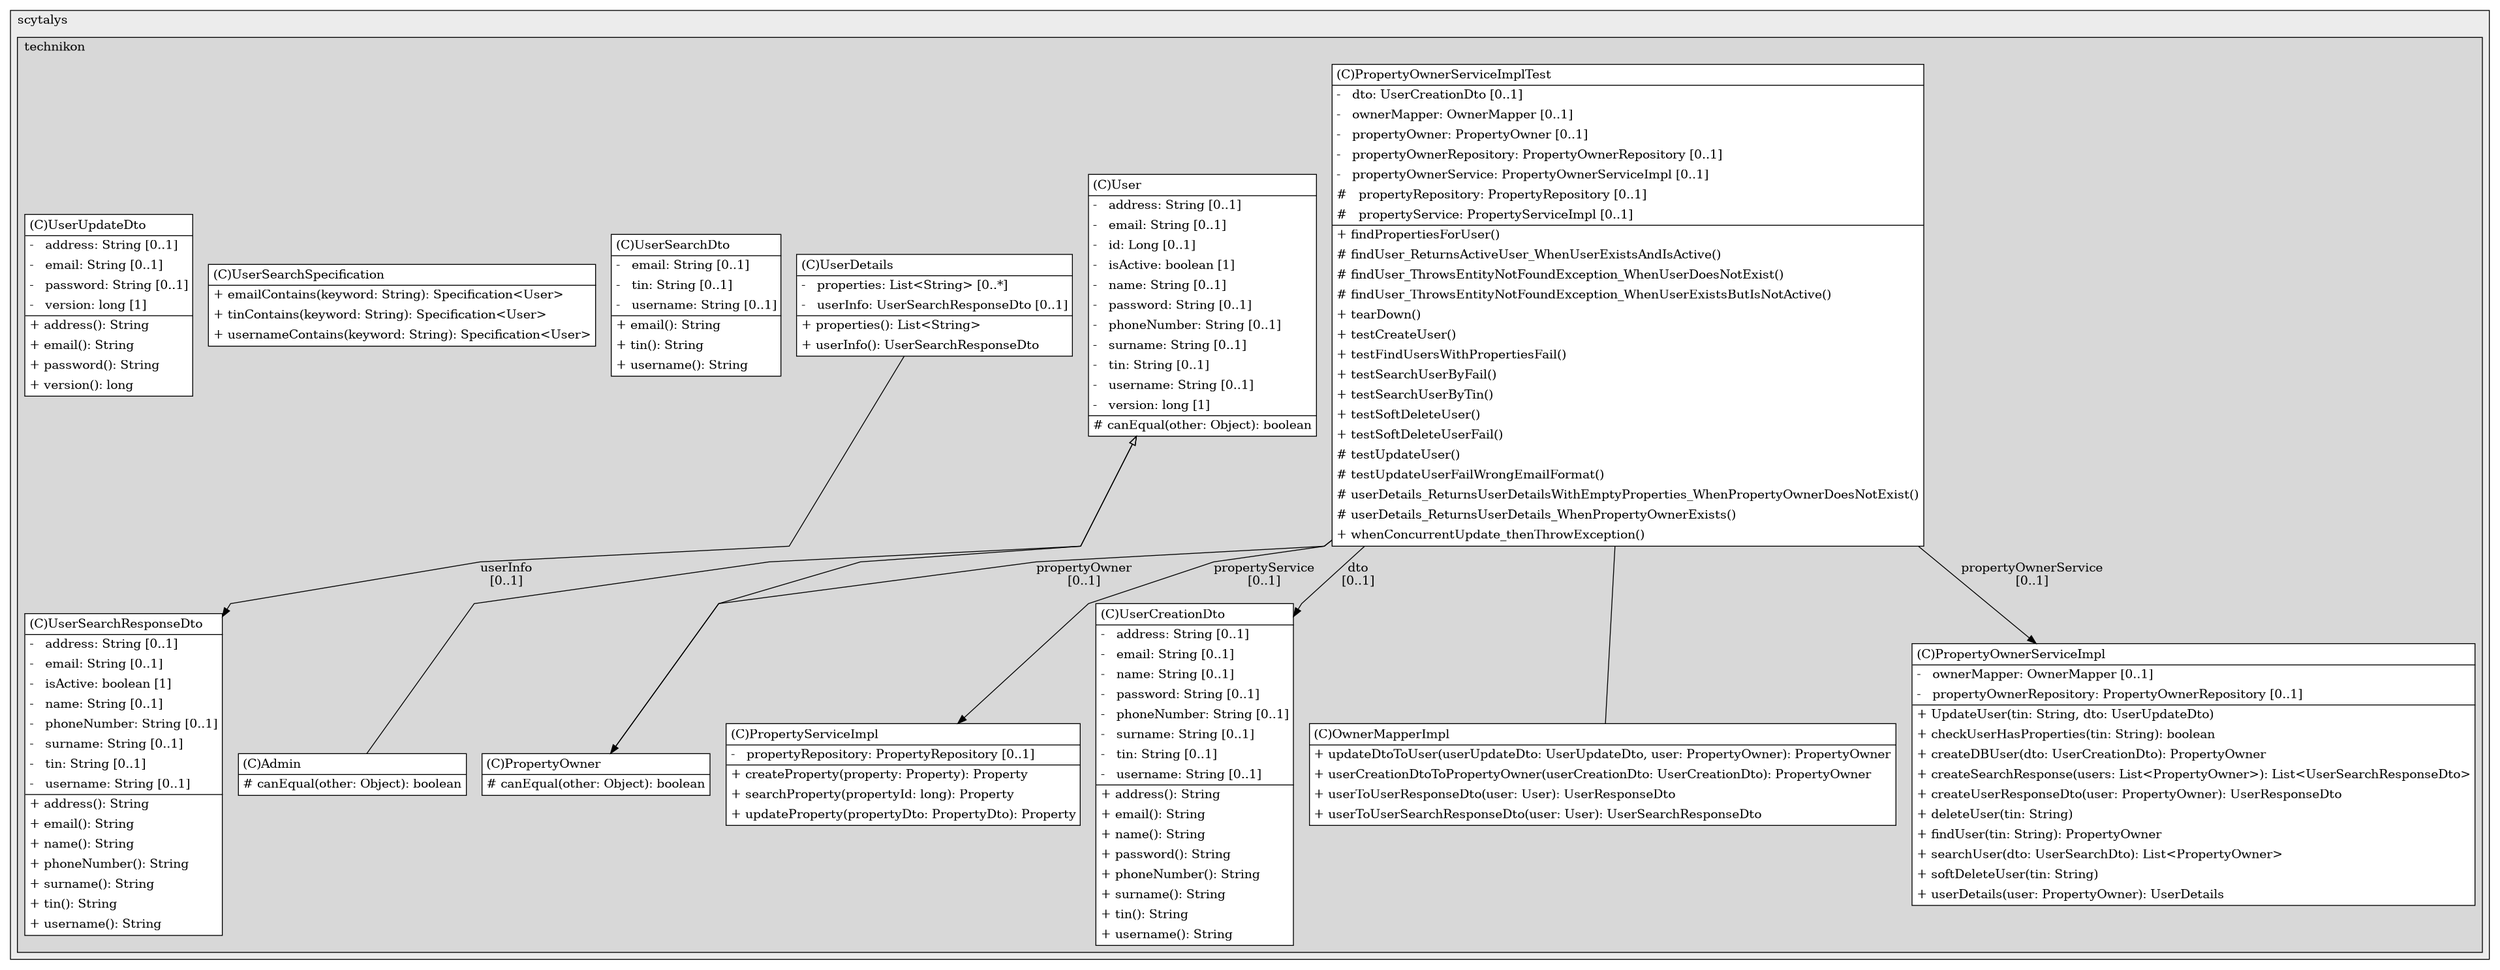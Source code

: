 @startuml

/' diagram meta data start
config=StructureConfiguration;
{
  "projectClassification": {
    "searchMode": "OpenProject", // OpenProject, AllProjects
    "includedProjects": "",
    "pathEndKeywords": "*.impl",
    "isClientPath": "",
    "isClientName": "",
    "isTestPath": "",
    "isTestName": "",
    "isMappingPath": "",
    "isMappingName": "",
    "isDataAccessPath": "",
    "isDataAccessName": "",
    "isDataStructurePath": "",
    "isDataStructureName": "",
    "isInterfaceStructuresPath": "",
    "isInterfaceStructuresName": "",
    "isEntryPointPath": "",
    "isEntryPointName": "",
    "treatFinalFieldsAsMandatory": false
  },
  "graphRestriction": {
    "classPackageExcludeFilter": "",
    "classPackageIncludeFilter": "",
    "classNameExcludeFilter": "",
    "classNameIncludeFilter": "",
    "methodNameExcludeFilter": "",
    "methodNameIncludeFilter": "",
    "removeByInheritance": "", // inheritance/annotation based filtering is done in a second step
    "removeByAnnotation": "",
    "removeByClassPackage": "", // cleanup the graph after inheritance/annotation based filtering is done
    "removeByClassName": "",
    "cutMappings": false,
    "cutEnum": true,
    "cutTests": true,
    "cutClient": true,
    "cutDataAccess": false,
    "cutInterfaceStructures": false,
    "cutDataStructures": false,
    "cutGetterAndSetter": true,
    "cutConstructors": true
  },
  "graphTraversal": {
    "forwardDepth": 6,
    "backwardDepth": 6,
    "classPackageExcludeFilter": "",
    "classPackageIncludeFilter": "",
    "classNameExcludeFilter": "",
    "classNameIncludeFilter": "",
    "methodNameExcludeFilter": "",
    "methodNameIncludeFilter": "",
    "hideMappings": false,
    "hideDataStructures": false,
    "hidePrivateMethods": true,
    "hideInterfaceCalls": true, // indirection: implementation -> interface (is hidden) -> implementation
    "onlyShowApplicationEntryPoints": false, // root node is included
    "useMethodCallsForStructureDiagram": "ForwardOnly" // ForwardOnly, BothDirections, No
  },
  "details": {
    "aggregation": "GroupByClass", // ByClass, GroupByClass, None
    "showClassGenericTypes": true,
    "showMethods": true,
    "showMethodParameterNames": true,
    "showMethodParameterTypes": true,
    "showMethodReturnType": true,
    "showPackageLevels": 2,
    "showDetailedClassStructure": true
  },
  "rootClass": "com.scytalys.technikon.service.impl.PropertyOwnerServiceImplTest",
  "extensionCallbackMethod": "" // qualified.class.name#methodName - signature: public static String method(String)
}
diagram meta data end '/



digraph g {
    rankdir="TB"
    splines=polyline
    

'nodes 
subgraph cluster_197470096 { 
   	label=scytalys
	labeljust=l
	fillcolor="#ececec"
	style=filled
   
   subgraph cluster_882458853 { 
   	label=technikon
	labeljust=l
	fillcolor="#d8d8d8"
	style=filled
   
   Admin25216822[
	label=<<TABLE BORDER="1" CELLBORDER="0" CELLPADDING="4" CELLSPACING="0">
<TR><TD ALIGN="LEFT" >(C)Admin</TD></TR>
<HR/>
<TR><TD ALIGN="LEFT" ># canEqual(other: Object): boolean</TD></TR>
</TABLE>>
	style=filled
	margin=0
	shape=plaintext
	fillcolor="#FFFFFF"
];

OwnerMapperImpl219619911[
	label=<<TABLE BORDER="1" CELLBORDER="0" CELLPADDING="4" CELLSPACING="0">
<TR><TD ALIGN="LEFT" >(C)OwnerMapperImpl</TD></TR>
<HR/>
<TR><TD ALIGN="LEFT" >+ updateDtoToUser(userUpdateDto: UserUpdateDto, user: PropertyOwner): PropertyOwner</TD></TR>
<TR><TD ALIGN="LEFT" >+ userCreationDtoToPropertyOwner(userCreationDto: UserCreationDto): PropertyOwner</TD></TR>
<TR><TD ALIGN="LEFT" >+ userToUserResponseDto(user: User): UserResponseDto</TD></TR>
<TR><TD ALIGN="LEFT" >+ userToUserSearchResponseDto(user: User): UserSearchResponseDto</TD></TR>
</TABLE>>
	style=filled
	margin=0
	shape=plaintext
	fillcolor="#FFFFFF"
];

PropertyOwner25216822[
	label=<<TABLE BORDER="1" CELLBORDER="0" CELLPADDING="4" CELLSPACING="0">
<TR><TD ALIGN="LEFT" >(C)PropertyOwner</TD></TR>
<HR/>
<TR><TD ALIGN="LEFT" ># canEqual(other: Object): boolean</TD></TR>
</TABLE>>
	style=filled
	margin=0
	shape=plaintext
	fillcolor="#FFFFFF"
];

PropertyOwnerServiceImpl124484289[
	label=<<TABLE BORDER="1" CELLBORDER="0" CELLPADDING="4" CELLSPACING="0">
<TR><TD ALIGN="LEFT" >(C)PropertyOwnerServiceImpl</TD></TR>
<HR/>
<TR><TD ALIGN="LEFT" >-   ownerMapper: OwnerMapper [0..1]</TD></TR>
<TR><TD ALIGN="LEFT" >-   propertyOwnerRepository: PropertyOwnerRepository [0..1]</TD></TR>
<HR/>
<TR><TD ALIGN="LEFT" >+ UpdateUser(tin: String, dto: UserUpdateDto)</TD></TR>
<TR><TD ALIGN="LEFT" >+ checkUserHasProperties(tin: String): boolean</TD></TR>
<TR><TD ALIGN="LEFT" >+ createDBUser(dto: UserCreationDto): PropertyOwner</TD></TR>
<TR><TD ALIGN="LEFT" >+ createSearchResponse(users: List&lt;PropertyOwner&gt;): List&lt;UserSearchResponseDto&gt;</TD></TR>
<TR><TD ALIGN="LEFT" >+ createUserResponseDto(user: PropertyOwner): UserResponseDto</TD></TR>
<TR><TD ALIGN="LEFT" >+ deleteUser(tin: String)</TD></TR>
<TR><TD ALIGN="LEFT" >+ findUser(tin: String): PropertyOwner</TD></TR>
<TR><TD ALIGN="LEFT" >+ searchUser(dto: UserSearchDto): List&lt;PropertyOwner&gt;</TD></TR>
<TR><TD ALIGN="LEFT" >+ softDeleteUser(tin: String)</TD></TR>
<TR><TD ALIGN="LEFT" >+ userDetails(user: PropertyOwner): UserDetails</TD></TR>
</TABLE>>
	style=filled
	margin=0
	shape=plaintext
	fillcolor="#FFFFFF"
];

PropertyOwnerServiceImplTest124484289[
	label=<<TABLE BORDER="1" CELLBORDER="0" CELLPADDING="4" CELLSPACING="0">
<TR><TD ALIGN="LEFT" >(C)PropertyOwnerServiceImplTest</TD></TR>
<HR/>
<TR><TD ALIGN="LEFT" >-   dto: UserCreationDto [0..1]</TD></TR>
<TR><TD ALIGN="LEFT" >-   ownerMapper: OwnerMapper [0..1]</TD></TR>
<TR><TD ALIGN="LEFT" >-   propertyOwner: PropertyOwner [0..1]</TD></TR>
<TR><TD ALIGN="LEFT" >-   propertyOwnerRepository: PropertyOwnerRepository [0..1]</TD></TR>
<TR><TD ALIGN="LEFT" >-   propertyOwnerService: PropertyOwnerServiceImpl [0..1]</TD></TR>
<TR><TD ALIGN="LEFT" >#   propertyRepository: PropertyRepository [0..1]</TD></TR>
<TR><TD ALIGN="LEFT" >#   propertyService: PropertyServiceImpl [0..1]</TD></TR>
<HR/>
<TR><TD ALIGN="LEFT" >+ findPropertiesForUser()</TD></TR>
<TR><TD ALIGN="LEFT" ># findUser_ReturnsActiveUser_WhenUserExistsAndIsActive()</TD></TR>
<TR><TD ALIGN="LEFT" ># findUser_ThrowsEntityNotFoundException_WhenUserDoesNotExist()</TD></TR>
<TR><TD ALIGN="LEFT" ># findUser_ThrowsEntityNotFoundException_WhenUserExistsButIsNotActive()</TD></TR>
<TR><TD ALIGN="LEFT" >+ tearDown()</TD></TR>
<TR><TD ALIGN="LEFT" >+ testCreateUser()</TD></TR>
<TR><TD ALIGN="LEFT" >+ testFindUsersWithPropertiesFail()</TD></TR>
<TR><TD ALIGN="LEFT" >+ testSearchUserByFail()</TD></TR>
<TR><TD ALIGN="LEFT" >+ testSearchUserByTin()</TD></TR>
<TR><TD ALIGN="LEFT" >+ testSoftDeleteUser()</TD></TR>
<TR><TD ALIGN="LEFT" >+ testSoftDeleteUserFail()</TD></TR>
<TR><TD ALIGN="LEFT" ># testUpdateUser()</TD></TR>
<TR><TD ALIGN="LEFT" ># testUpdateUserFailWrongEmailFormat()</TD></TR>
<TR><TD ALIGN="LEFT" ># userDetails_ReturnsUserDetailsWithEmptyProperties_WhenPropertyOwnerDoesNotExist()</TD></TR>
<TR><TD ALIGN="LEFT" ># userDetails_ReturnsUserDetails_WhenPropertyOwnerExists()</TD></TR>
<TR><TD ALIGN="LEFT" >+ whenConcurrentUpdate_thenThrowException()</TD></TR>
</TABLE>>
	style=filled
	margin=0
	shape=plaintext
	fillcolor="#FFFFFF"
];

PropertyServiceImpl124484289[
	label=<<TABLE BORDER="1" CELLBORDER="0" CELLPADDING="4" CELLSPACING="0">
<TR><TD ALIGN="LEFT" >(C)PropertyServiceImpl</TD></TR>
<HR/>
<TR><TD ALIGN="LEFT" >-   propertyRepository: PropertyRepository [0..1]</TD></TR>
<HR/>
<TR><TD ALIGN="LEFT" >+ createProperty(property: Property): Property</TD></TR>
<TR><TD ALIGN="LEFT" >+ searchProperty(propertyId: long): Property</TD></TR>
<TR><TD ALIGN="LEFT" >+ updateProperty(propertyDto: PropertyDto): Property</TD></TR>
</TABLE>>
	style=filled
	margin=0
	shape=plaintext
	fillcolor="#FFFFFF"
];

User25216822[
	label=<<TABLE BORDER="1" CELLBORDER="0" CELLPADDING="4" CELLSPACING="0">
<TR><TD ALIGN="LEFT" >(C)User</TD></TR>
<HR/>
<TR><TD ALIGN="LEFT" >-   address: String [0..1]</TD></TR>
<TR><TD ALIGN="LEFT" >-   email: String [0..1]</TD></TR>
<TR><TD ALIGN="LEFT" >-   id: Long [0..1]</TD></TR>
<TR><TD ALIGN="LEFT" >-   isActive: boolean [1]</TD></TR>
<TR><TD ALIGN="LEFT" >-   name: String [0..1]</TD></TR>
<TR><TD ALIGN="LEFT" >-   password: String [0..1]</TD></TR>
<TR><TD ALIGN="LEFT" >-   phoneNumber: String [0..1]</TD></TR>
<TR><TD ALIGN="LEFT" >-   surname: String [0..1]</TD></TR>
<TR><TD ALIGN="LEFT" >-   tin: String [0..1]</TD></TR>
<TR><TD ALIGN="LEFT" >-   username: String [0..1]</TD></TR>
<TR><TD ALIGN="LEFT" >-   version: long [1]</TD></TR>
<HR/>
<TR><TD ALIGN="LEFT" ># canEqual(other: Object): boolean</TD></TR>
</TABLE>>
	style=filled
	margin=0
	shape=plaintext
	fillcolor="#FFFFFF"
];

UserCreationDto686682215[
	label=<<TABLE BORDER="1" CELLBORDER="0" CELLPADDING="4" CELLSPACING="0">
<TR><TD ALIGN="LEFT" >(C)UserCreationDto</TD></TR>
<HR/>
<TR><TD ALIGN="LEFT" >-   address: String [0..1]</TD></TR>
<TR><TD ALIGN="LEFT" >-   email: String [0..1]</TD></TR>
<TR><TD ALIGN="LEFT" >-   name: String [0..1]</TD></TR>
<TR><TD ALIGN="LEFT" >-   password: String [0..1]</TD></TR>
<TR><TD ALIGN="LEFT" >-   phoneNumber: String [0..1]</TD></TR>
<TR><TD ALIGN="LEFT" >-   surname: String [0..1]</TD></TR>
<TR><TD ALIGN="LEFT" >-   tin: String [0..1]</TD></TR>
<TR><TD ALIGN="LEFT" >-   username: String [0..1]</TD></TR>
<HR/>
<TR><TD ALIGN="LEFT" >+ address(): String</TD></TR>
<TR><TD ALIGN="LEFT" >+ email(): String</TD></TR>
<TR><TD ALIGN="LEFT" >+ name(): String</TD></TR>
<TR><TD ALIGN="LEFT" >+ password(): String</TD></TR>
<TR><TD ALIGN="LEFT" >+ phoneNumber(): String</TD></TR>
<TR><TD ALIGN="LEFT" >+ surname(): String</TD></TR>
<TR><TD ALIGN="LEFT" >+ tin(): String</TD></TR>
<TR><TD ALIGN="LEFT" >+ username(): String</TD></TR>
</TABLE>>
	style=filled
	margin=0
	shape=plaintext
	fillcolor="#FFFFFF"
];

UserDetails686682215[
	label=<<TABLE BORDER="1" CELLBORDER="0" CELLPADDING="4" CELLSPACING="0">
<TR><TD ALIGN="LEFT" >(C)UserDetails</TD></TR>
<HR/>
<TR><TD ALIGN="LEFT" >-   properties: List&lt;String&gt; [0..*]</TD></TR>
<TR><TD ALIGN="LEFT" >-   userInfo: UserSearchResponseDto [0..1]</TD></TR>
<HR/>
<TR><TD ALIGN="LEFT" >+ properties(): List&lt;String&gt;</TD></TR>
<TR><TD ALIGN="LEFT" >+ userInfo(): UserSearchResponseDto</TD></TR>
</TABLE>>
	style=filled
	margin=0
	shape=plaintext
	fillcolor="#FFFFFF"
];

UserSearchDto686682215[
	label=<<TABLE BORDER="1" CELLBORDER="0" CELLPADDING="4" CELLSPACING="0">
<TR><TD ALIGN="LEFT" >(C)UserSearchDto</TD></TR>
<HR/>
<TR><TD ALIGN="LEFT" >-   email: String [0..1]</TD></TR>
<TR><TD ALIGN="LEFT" >-   tin: String [0..1]</TD></TR>
<TR><TD ALIGN="LEFT" >-   username: String [0..1]</TD></TR>
<HR/>
<TR><TD ALIGN="LEFT" >+ email(): String</TD></TR>
<TR><TD ALIGN="LEFT" >+ tin(): String</TD></TR>
<TR><TD ALIGN="LEFT" >+ username(): String</TD></TR>
</TABLE>>
	style=filled
	margin=0
	shape=plaintext
	fillcolor="#FFFFFF"
];

UserSearchResponseDto686682215[
	label=<<TABLE BORDER="1" CELLBORDER="0" CELLPADDING="4" CELLSPACING="0">
<TR><TD ALIGN="LEFT" >(C)UserSearchResponseDto</TD></TR>
<HR/>
<TR><TD ALIGN="LEFT" >-   address: String [0..1]</TD></TR>
<TR><TD ALIGN="LEFT" >-   email: String [0..1]</TD></TR>
<TR><TD ALIGN="LEFT" >-   isActive: boolean [1]</TD></TR>
<TR><TD ALIGN="LEFT" >-   name: String [0..1]</TD></TR>
<TR><TD ALIGN="LEFT" >-   phoneNumber: String [0..1]</TD></TR>
<TR><TD ALIGN="LEFT" >-   surname: String [0..1]</TD></TR>
<TR><TD ALIGN="LEFT" >-   tin: String [0..1]</TD></TR>
<TR><TD ALIGN="LEFT" >-   username: String [0..1]</TD></TR>
<HR/>
<TR><TD ALIGN="LEFT" >+ address(): String</TD></TR>
<TR><TD ALIGN="LEFT" >+ email(): String</TD></TR>
<TR><TD ALIGN="LEFT" >+ name(): String</TD></TR>
<TR><TD ALIGN="LEFT" >+ phoneNumber(): String</TD></TR>
<TR><TD ALIGN="LEFT" >+ surname(): String</TD></TR>
<TR><TD ALIGN="LEFT" >+ tin(): String</TD></TR>
<TR><TD ALIGN="LEFT" >+ username(): String</TD></TR>
</TABLE>>
	style=filled
	margin=0
	shape=plaintext
	fillcolor="#FFFFFF"
];

UserSearchSpecification735909841[
	label=<<TABLE BORDER="1" CELLBORDER="0" CELLPADDING="4" CELLSPACING="0">
<TR><TD ALIGN="LEFT" >(C)UserSearchSpecification</TD></TR>
<HR/>
<TR><TD ALIGN="LEFT" >+ emailContains(keyword: String): Specification&lt;User&gt;</TD></TR>
<TR><TD ALIGN="LEFT" >+ tinContains(keyword: String): Specification&lt;User&gt;</TD></TR>
<TR><TD ALIGN="LEFT" >+ usernameContains(keyword: String): Specification&lt;User&gt;</TD></TR>
</TABLE>>
	style=filled
	margin=0
	shape=plaintext
	fillcolor="#FFFFFF"
];

UserUpdateDto686682215[
	label=<<TABLE BORDER="1" CELLBORDER="0" CELLPADDING="4" CELLSPACING="0">
<TR><TD ALIGN="LEFT" >(C)UserUpdateDto</TD></TR>
<HR/>
<TR><TD ALIGN="LEFT" >-   address: String [0..1]</TD></TR>
<TR><TD ALIGN="LEFT" >-   email: String [0..1]</TD></TR>
<TR><TD ALIGN="LEFT" >-   password: String [0..1]</TD></TR>
<TR><TD ALIGN="LEFT" >-   version: long [1]</TD></TR>
<HR/>
<TR><TD ALIGN="LEFT" >+ address(): String</TD></TR>
<TR><TD ALIGN="LEFT" >+ email(): String</TD></TR>
<TR><TD ALIGN="LEFT" >+ password(): String</TD></TR>
<TR><TD ALIGN="LEFT" >+ version(): long</TD></TR>
</TABLE>>
	style=filled
	margin=0
	shape=plaintext
	fillcolor="#FFFFFF"
];
} 
} 

'edges    
PropertyOwnerServiceImplTest124484289 -> OwnerMapperImpl219619911[arrowhead=none];
PropertyOwnerServiceImplTest124484289 -> PropertyOwner25216822[label="propertyOwner
[0..1]"];
PropertyOwnerServiceImplTest124484289 -> PropertyOwnerServiceImpl124484289[label="propertyOwnerService
[0..1]"];
PropertyOwnerServiceImplTest124484289 -> PropertyServiceImpl124484289[label="propertyService
[0..1]"];
PropertyOwnerServiceImplTest124484289 -> UserCreationDto686682215[label="dto
[0..1]"];
User25216822 -> Admin25216822[arrowhead=none, arrowtail=empty, dir=both];
User25216822 -> PropertyOwner25216822[arrowhead=none, arrowtail=empty, dir=both];
UserDetails686682215 -> UserSearchResponseDto686682215[label="userInfo
[0..1]"];
    
}
@enduml